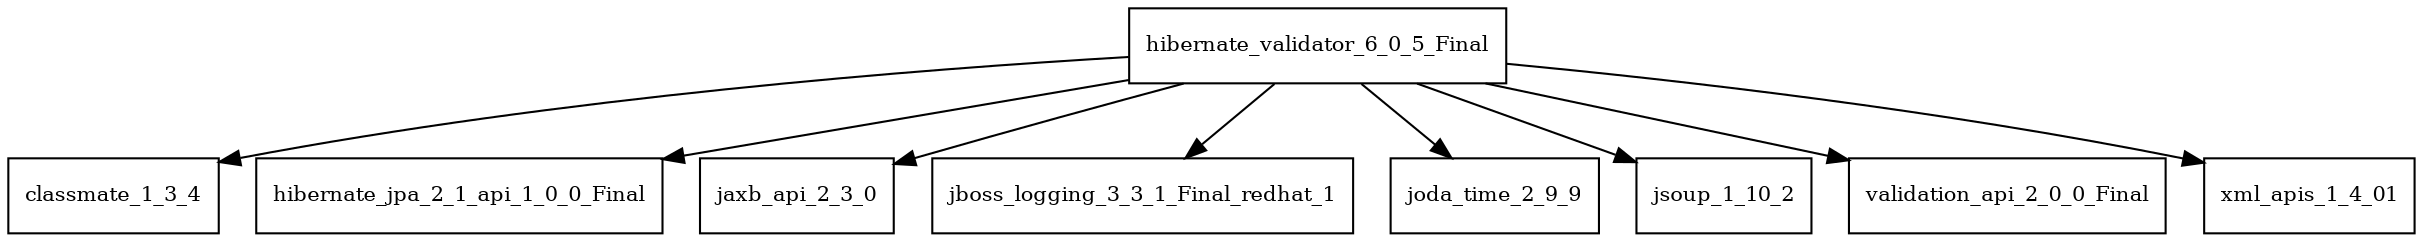 digraph hibernate_validator_6_0_5_Final_dependencies {
  node [shape = box, fontsize=10.0];
  hibernate_validator_6_0_5_Final -> classmate_1_3_4;
  hibernate_validator_6_0_5_Final -> hibernate_jpa_2_1_api_1_0_0_Final;
  hibernate_validator_6_0_5_Final -> jaxb_api_2_3_0;
  hibernate_validator_6_0_5_Final -> jboss_logging_3_3_1_Final_redhat_1;
  hibernate_validator_6_0_5_Final -> joda_time_2_9_9;
  hibernate_validator_6_0_5_Final -> jsoup_1_10_2;
  hibernate_validator_6_0_5_Final -> validation_api_2_0_0_Final;
  hibernate_validator_6_0_5_Final -> xml_apis_1_4_01;
}
